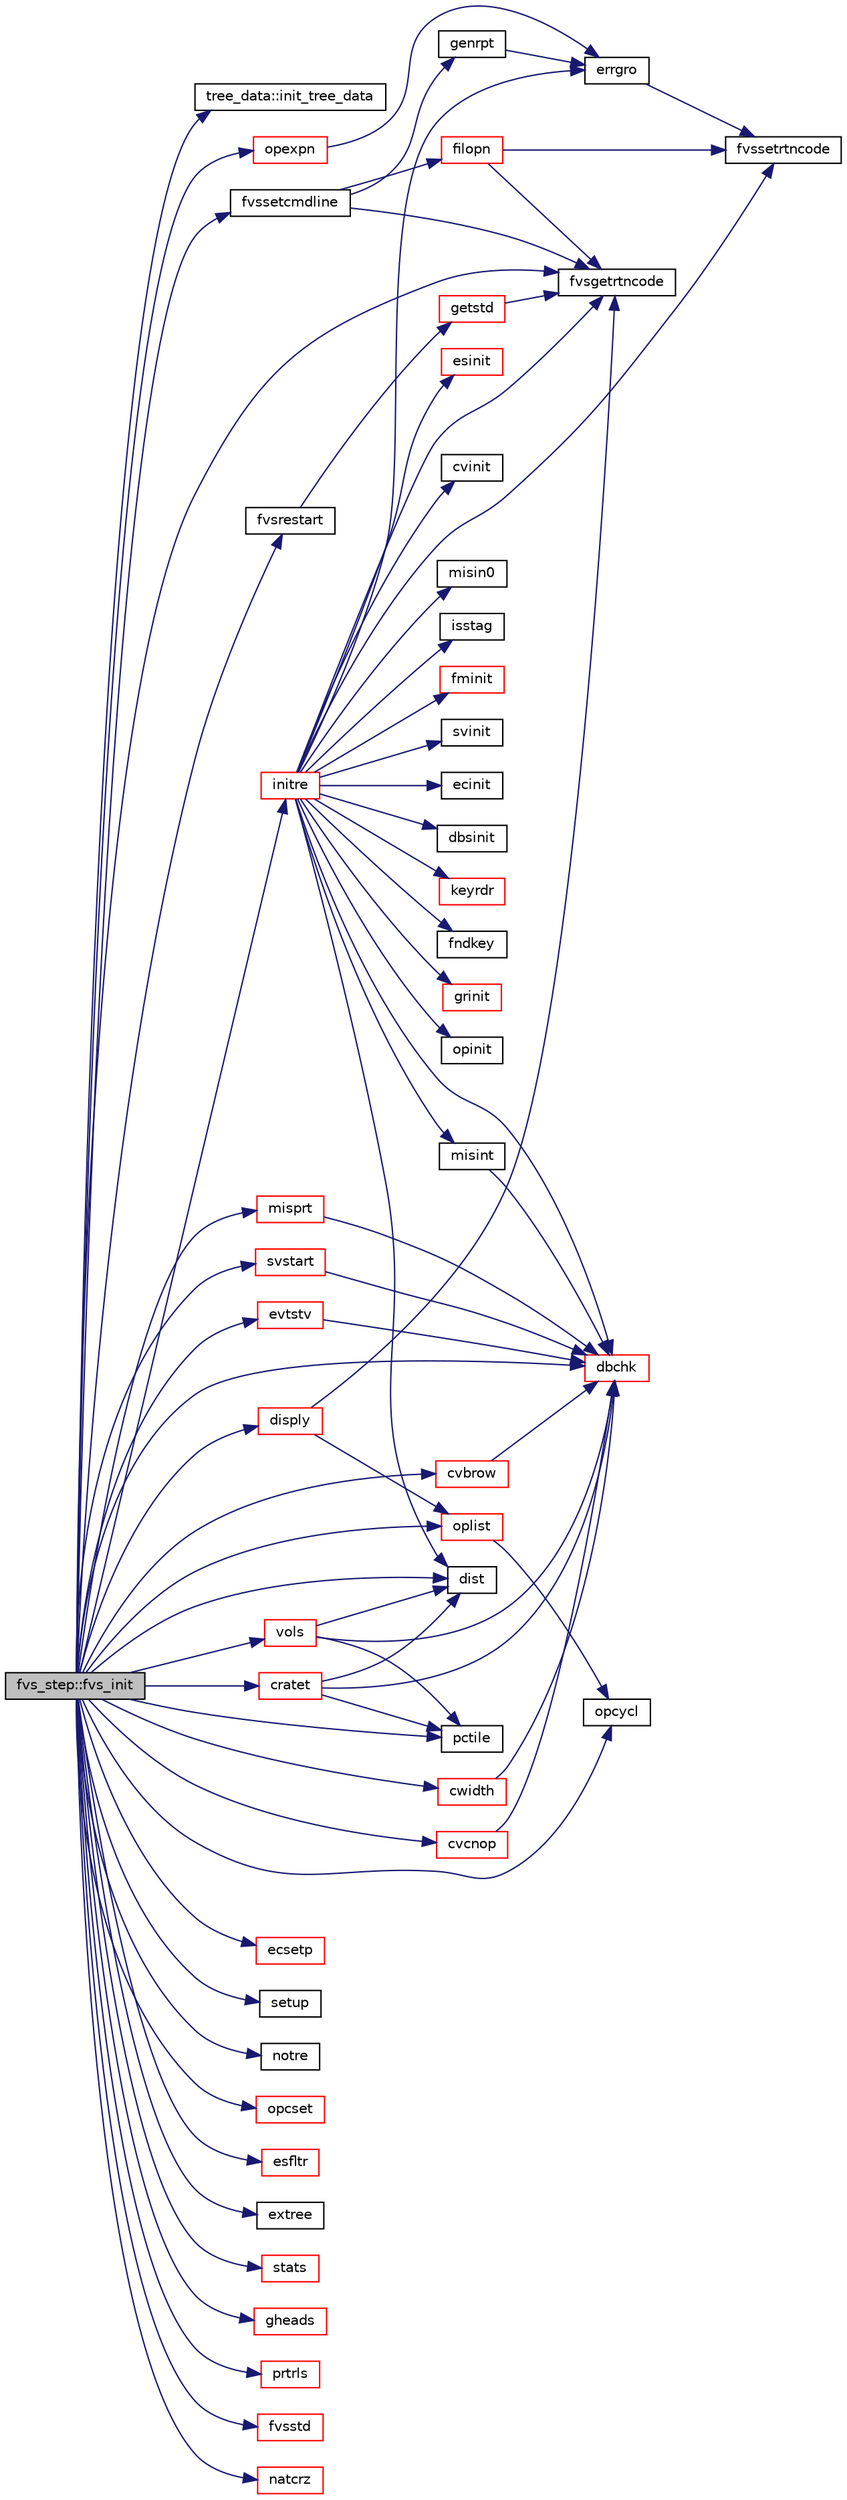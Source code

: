 digraph "fvs_step::fvs_init"
{
  edge [fontname="Helvetica",fontsize="10",labelfontname="Helvetica",labelfontsize="10"];
  node [fontname="Helvetica",fontsize="10",shape=record];
  rankdir="LR";
  Node1 [label="fvs_step::fvs_init",height=0.2,width=0.4,color="black", fillcolor="grey75", style="filled", fontcolor="black"];
  Node1 -> Node2 [color="midnightblue",fontsize="10",style="solid",fontname="Helvetica"];
  Node2 [label="tree_data::init_tree_data",height=0.2,width=0.4,color="black", fillcolor="white", style="filled",URL="$namespacetree__data.html#ad129e1e6e6030ad9a6a40b87143b0ba8"];
  Node1 -> Node3 [color="midnightblue",fontsize="10",style="solid",fontname="Helvetica"];
  Node3 [label="fvssetcmdline",height=0.2,width=0.4,color="black", fillcolor="white", style="filled",URL="$cmdline_8f.html#a93fa3816263174551e4429ac1e4a57dc"];
  Node3 -> Node4 [color="midnightblue",fontsize="10",style="solid",fontname="Helvetica"];
  Node4 [label="genrpt",height=0.2,width=0.4,color="black", fillcolor="white", style="filled",URL="$genrpt_8f.html#a069559599df421694b80811b7211fd3e"];
  Node4 -> Node5 [color="midnightblue",fontsize="10",style="solid",fontname="Helvetica"];
  Node5 [label="errgro",height=0.2,width=0.4,color="black", fillcolor="white", style="filled",URL="$errgro_8f.html#a638bc8982f252f2894cb512c31d9890a"];
  Node5 -> Node6 [color="midnightblue",fontsize="10",style="solid",fontname="Helvetica"];
  Node6 [label="fvssetrtncode",height=0.2,width=0.4,color="black", fillcolor="white", style="filled",URL="$cmdline_8f.html#a079170808ee3336a99645e9e57dfe5a9"];
  Node3 -> Node7 [color="midnightblue",fontsize="10",style="solid",fontname="Helvetica"];
  Node7 [label="filopn",height=0.2,width=0.4,color="red", fillcolor="white", style="filled",URL="$filopn_8f.html#a7e662e1fa21dd05b8dbb9e7e93333dd3"];
  Node7 -> Node6 [color="midnightblue",fontsize="10",style="solid",fontname="Helvetica"];
  Node7 -> Node8 [color="midnightblue",fontsize="10",style="solid",fontname="Helvetica"];
  Node8 [label="fvsgetrtncode",height=0.2,width=0.4,color="black", fillcolor="white", style="filled",URL="$cmdline_8f.html#a0772cb6ab1daa15981fb8fcb46971c27"];
  Node3 -> Node8 [color="midnightblue",fontsize="10",style="solid",fontname="Helvetica"];
  Node1 -> Node8 [color="midnightblue",fontsize="10",style="solid",fontname="Helvetica"];
  Node1 -> Node9 [color="midnightblue",fontsize="10",style="solid",fontname="Helvetica"];
  Node9 [label="fvsrestart",height=0.2,width=0.4,color="black", fillcolor="white", style="filled",URL="$cmdline_8f.html#af40f454bb5864c3c4d4b9cf0a62ca33b"];
  Node9 -> Node10 [color="midnightblue",fontsize="10",style="solid",fontname="Helvetica"];
  Node10 [label="getstd",height=0.2,width=0.4,color="red", fillcolor="white", style="filled",URL="$getstd_8f.html#adf56620978d58e2f9fca8c8dbef438b0"];
  Node10 -> Node8 [color="midnightblue",fontsize="10",style="solid",fontname="Helvetica"];
  Node1 -> Node11 [color="midnightblue",fontsize="10",style="solid",fontname="Helvetica"];
  Node11 [label="initre",height=0.2,width=0.4,color="red", fillcolor="white", style="filled",URL="$initre_8f.html#aa206ccc98f975010166e63c62da81456"];
  Node11 -> Node8 [color="midnightblue",fontsize="10",style="solid",fontname="Helvetica"];
  Node11 -> Node12 [color="midnightblue",fontsize="10",style="solid",fontname="Helvetica"];
  Node12 [label="keyrdr",height=0.2,width=0.4,color="red", fillcolor="white", style="filled",URL="$keyrdr_8f.html#a39433b0291ac515848778ce68d62101b"];
  Node11 -> Node6 [color="midnightblue",fontsize="10",style="solid",fontname="Helvetica"];
  Node11 -> Node5 [color="midnightblue",fontsize="10",style="solid",fontname="Helvetica"];
  Node11 -> Node13 [color="midnightblue",fontsize="10",style="solid",fontname="Helvetica"];
  Node13 [label="fndkey",height=0.2,width=0.4,color="black", fillcolor="white", style="filled",URL="$fndkey_8f.html#a643ffbef08c605bdf298b91a0f8dc232"];
  Node11 -> Node14 [color="midnightblue",fontsize="10",style="solid",fontname="Helvetica"];
  Node14 [label="grinit",height=0.2,width=0.4,color="red", fillcolor="white", style="filled",URL="$grinit_8f.html#acc9ef2208610e6f38b4db18bbc0ff100"];
  Node11 -> Node15 [color="midnightblue",fontsize="10",style="solid",fontname="Helvetica"];
  Node15 [label="opinit",height=0.2,width=0.4,color="black", fillcolor="white", style="filled",URL="$opinit_8f.html#a5fa7d108c320dee9eef68a97f2bf2f7a"];
  Node11 -> Node16 [color="midnightblue",fontsize="10",style="solid",fontname="Helvetica"];
  Node16 [label="esinit",height=0.2,width=0.4,color="red", fillcolor="white", style="filled",URL="$esinit_8f.html#ae716e4258548b5ab94af23bf5e2c0138"];
  Node11 -> Node17 [color="midnightblue",fontsize="10",style="solid",fontname="Helvetica"];
  Node17 [label="cvinit",height=0.2,width=0.4,color="black", fillcolor="white", style="filled",URL="$cvinit_8f.html#a7e5de02ce2da31a1587e5c747a12d8ef"];
  Node11 -> Node18 [color="midnightblue",fontsize="10",style="solid",fontname="Helvetica"];
  Node18 [label="misin0",height=0.2,width=0.4,color="black", fillcolor="white", style="filled",URL="$misin0_8f.html#a4a9ed61f1d9265210ea9908f94f51c8d"];
  Node11 -> Node19 [color="midnightblue",fontsize="10",style="solid",fontname="Helvetica"];
  Node19 [label="misint",height=0.2,width=0.4,color="black", fillcolor="white", style="filled",URL="$misintpn_8f.html#add28c29fe792597f29909b60e2c4f617"];
  Node19 -> Node20 [color="midnightblue",fontsize="10",style="solid",fontname="Helvetica"];
  Node20 [label="dbchk",height=0.2,width=0.4,color="red", fillcolor="white", style="filled",URL="$dbchk_8f.html#a50e82b8d87ebaeb63d8e1abab05bc20b"];
  Node11 -> Node21 [color="midnightblue",fontsize="10",style="solid",fontname="Helvetica"];
  Node21 [label="isstag",height=0.2,width=0.4,color="black", fillcolor="white", style="filled",URL="$isstag_8f.html#a71fa72a14c86bbcd3ae8c3e9900434a8"];
  Node11 -> Node22 [color="midnightblue",fontsize="10",style="solid",fontname="Helvetica"];
  Node22 [label="fminit",height=0.2,width=0.4,color="red", fillcolor="white", style="filled",URL="$fminit_8f.html#a2ac9650f2ce20b771c87aa8c1fd1bd68"];
  Node11 -> Node23 [color="midnightblue",fontsize="10",style="solid",fontname="Helvetica"];
  Node23 [label="svinit",height=0.2,width=0.4,color="black", fillcolor="white", style="filled",URL="$svinit_8f.html#a514ef5cbea5046ff93d00c91f512c7b6"];
  Node11 -> Node24 [color="midnightblue",fontsize="10",style="solid",fontname="Helvetica"];
  Node24 [label="ecinit",height=0.2,width=0.4,color="black", fillcolor="white", style="filled",URL="$ecinit_8f.html#a4e82e335f8d14e434446dcfa1a7a7a9f"];
  Node11 -> Node25 [color="midnightblue",fontsize="10",style="solid",fontname="Helvetica"];
  Node25 [label="dbsinit",height=0.2,width=0.4,color="black", fillcolor="white", style="filled",URL="$dbsinit_8f.html#a111e8ba7b081ac9d7fec25314fb67c85"];
  Node11 -> Node20 [color="midnightblue",fontsize="10",style="solid",fontname="Helvetica"];
  Node11 -> Node26 [color="midnightblue",fontsize="10",style="solid",fontname="Helvetica"];
  Node26 [label="dist",height=0.2,width=0.4,color="black", fillcolor="white", style="filled",URL="$dist_8f.html#afe8418c76796bf6d8e4a91ec63dd0b85"];
  Node1 -> Node20 [color="midnightblue",fontsize="10",style="solid",fontname="Helvetica"];
  Node1 -> Node27 [color="midnightblue",fontsize="10",style="solid",fontname="Helvetica"];
  Node27 [label="ecsetp",height=0.2,width=0.4,color="red", fillcolor="white", style="filled",URL="$ecsetp_8f.html#aeabf9b84d04e7b9380df9531d6f8b55c"];
  Node1 -> Node28 [color="midnightblue",fontsize="10",style="solid",fontname="Helvetica"];
  Node28 [label="opexpn",height=0.2,width=0.4,color="red", fillcolor="white", style="filled",URL="$opexpn_8f.html#a8b3c016c0a92a5258f80a0ddba54b5e7"];
  Node28 -> Node5 [color="midnightblue",fontsize="10",style="solid",fontname="Helvetica"];
  Node1 -> Node29 [color="midnightblue",fontsize="10",style="solid",fontname="Helvetica"];
  Node29 [label="opcycl",height=0.2,width=0.4,color="black", fillcolor="white", style="filled",URL="$opcycl_8f.html#a16a500b612882c83d9570f3dd7bd8eae"];
  Node1 -> Node30 [color="midnightblue",fontsize="10",style="solid",fontname="Helvetica"];
  Node30 [label="oplist",height=0.2,width=0.4,color="red", fillcolor="white", style="filled",URL="$oplist_8f.html#af03167443672e110124f8cbdc1e2bdd9"];
  Node30 -> Node29 [color="midnightblue",fontsize="10",style="solid",fontname="Helvetica"];
  Node1 -> Node31 [color="midnightblue",fontsize="10",style="solid",fontname="Helvetica"];
  Node31 [label="setup",height=0.2,width=0.4,color="black", fillcolor="white", style="filled",URL="$setup_8f.html#a776bd71acb1bba84c11a03c6e27bd8a9"];
  Node1 -> Node32 [color="midnightblue",fontsize="10",style="solid",fontname="Helvetica"];
  Node32 [label="notre",height=0.2,width=0.4,color="black", fillcolor="white", style="filled",URL="$notre_8f.html#ab75e1dbc7775eb2a62a969260dc96334"];
  Node1 -> Node33 [color="midnightblue",fontsize="10",style="solid",fontname="Helvetica"];
  Node33 [label="opcset",height=0.2,width=0.4,color="red", fillcolor="white", style="filled",URL="$opcset_8f.html#adf8866710db6dbf26e1a8cd03d5399b8"];
  Node1 -> Node34 [color="midnightblue",fontsize="10",style="solid",fontname="Helvetica"];
  Node34 [label="cratet",height=0.2,width=0.4,color="red", fillcolor="white", style="filled",URL="$cratet_8f90.html#ac1eede0daec03075b38e501bbd55098c"];
  Node34 -> Node20 [color="midnightblue",fontsize="10",style="solid",fontname="Helvetica"];
  Node34 -> Node35 [color="midnightblue",fontsize="10",style="solid",fontname="Helvetica"];
  Node35 [label="pctile",height=0.2,width=0.4,color="black", fillcolor="white", style="filled",URL="$pctile_8f.html#a12d7263064b7cef81de7e72852800b83"];
  Node34 -> Node26 [color="midnightblue",fontsize="10",style="solid",fontname="Helvetica"];
  Node1 -> Node36 [color="midnightblue",fontsize="10",style="solid",fontname="Helvetica"];
  Node36 [label="esfltr",height=0.2,width=0.4,color="red", fillcolor="white", style="filled",URL="$esfltr_8f.html#a2129d814780e93e97e1e633651895c9f"];
  Node1 -> Node37 [color="midnightblue",fontsize="10",style="solid",fontname="Helvetica"];
  Node37 [label="cwidth",height=0.2,width=0.4,color="red", fillcolor="white", style="filled",URL="$cwidth_8f.html#a1a32f65f2daba2cdeb93d7f223f2f175"];
  Node37 -> Node20 [color="midnightblue",fontsize="10",style="solid",fontname="Helvetica"];
  Node1 -> Node38 [color="midnightblue",fontsize="10",style="solid",fontname="Helvetica"];
  Node38 [label="vols",height=0.2,width=0.4,color="red", fillcolor="white", style="filled",URL="$vols_8f.html#a9cbf8888d0763b1c8cd5a131581beb99"];
  Node38 -> Node20 [color="midnightblue",fontsize="10",style="solid",fontname="Helvetica"];
  Node38 -> Node35 [color="midnightblue",fontsize="10",style="solid",fontname="Helvetica"];
  Node38 -> Node26 [color="midnightblue",fontsize="10",style="solid",fontname="Helvetica"];
  Node1 -> Node35 [color="midnightblue",fontsize="10",style="solid",fontname="Helvetica"];
  Node1 -> Node26 [color="midnightblue",fontsize="10",style="solid",fontname="Helvetica"];
  Node1 -> Node39 [color="midnightblue",fontsize="10",style="solid",fontname="Helvetica"];
  Node39 [label="extree",height=0.2,width=0.4,color="black", fillcolor="white", style="filled",URL="$extree_8f.html#a859bfec4260dfe838ec9843097a5d450"];
  Node1 -> Node40 [color="midnightblue",fontsize="10",style="solid",fontname="Helvetica"];
  Node40 [label="cvbrow",height=0.2,width=0.4,color="red", fillcolor="white", style="filled",URL="$cvbrow_8f.html#adb060990a196bce1afb48f49ad57a3aa"];
  Node40 -> Node20 [color="midnightblue",fontsize="10",style="solid",fontname="Helvetica"];
  Node1 -> Node41 [color="midnightblue",fontsize="10",style="solid",fontname="Helvetica"];
  Node41 [label="cvcnop",height=0.2,width=0.4,color="red", fillcolor="white", style="filled",URL="$cvcnop_8f.html#aa3f632e38217c5dbccdaa17d591ce32c"];
  Node41 -> Node20 [color="midnightblue",fontsize="10",style="solid",fontname="Helvetica"];
  Node1 -> Node42 [color="midnightblue",fontsize="10",style="solid",fontname="Helvetica"];
  Node42 [label="stats",height=0.2,width=0.4,color="red", fillcolor="white", style="filled",URL="$stats_8f.html#af4b36f65fb4a3e22fbecf9dc5b5b646b"];
  Node1 -> Node43 [color="midnightblue",fontsize="10",style="solid",fontname="Helvetica"];
  Node43 [label="gheads",height=0.2,width=0.4,color="red", fillcolor="white", style="filled",URL="$gheads_8f.html#a7d6a0ee27c8eaf2bbb9b5e1883308c87"];
  Node1 -> Node44 [color="midnightblue",fontsize="10",style="solid",fontname="Helvetica"];
  Node44 [label="disply",height=0.2,width=0.4,color="red", fillcolor="white", style="filled",URL="$disply_8f.html#a40c3d506a5ba7894f7c12ab4cf25b4c2"];
  Node44 -> Node8 [color="midnightblue",fontsize="10",style="solid",fontname="Helvetica"];
  Node44 -> Node30 [color="midnightblue",fontsize="10",style="solid",fontname="Helvetica"];
  Node1 -> Node45 [color="midnightblue",fontsize="10",style="solid",fontname="Helvetica"];
  Node45 [label="misprt",height=0.2,width=0.4,color="red", fillcolor="white", style="filled",URL="$misprt_8f.html#a4cbc1726f003f75950cf386f958ec66e"];
  Node45 -> Node20 [color="midnightblue",fontsize="10",style="solid",fontname="Helvetica"];
  Node1 -> Node46 [color="midnightblue",fontsize="10",style="solid",fontname="Helvetica"];
  Node46 [label="prtrls",height=0.2,width=0.4,color="red", fillcolor="white", style="filled",URL="$prtrls_8f90.html#a0e02604dd6efe62cc71351134db26938"];
  Node1 -> Node47 [color="midnightblue",fontsize="10",style="solid",fontname="Helvetica"];
  Node47 [label="svstart",height=0.2,width=0.4,color="red", fillcolor="white", style="filled",URL="$svstart_8f.html#a910ef4cf3d238a4a476d6017a668daf9"];
  Node47 -> Node20 [color="midnightblue",fontsize="10",style="solid",fontname="Helvetica"];
  Node1 -> Node48 [color="midnightblue",fontsize="10",style="solid",fontname="Helvetica"];
  Node48 [label="fvsstd",height=0.2,width=0.4,color="red", fillcolor="white", style="filled",URL="$fvsstd_8f.html#af967665a4131f92fe0ea151a80ae000c"];
  Node1 -> Node49 [color="midnightblue",fontsize="10",style="solid",fontname="Helvetica"];
  Node49 [label="natcrz",height=0.2,width=0.4,color="red", fillcolor="white", style="filled",URL="$natcrz_8f.html#ab060aabf4cca6016035e11c52e5a0095"];
  Node1 -> Node50 [color="midnightblue",fontsize="10",style="solid",fontname="Helvetica"];
  Node50 [label="evtstv",height=0.2,width=0.4,color="red", fillcolor="white", style="filled",URL="$evtstv_8f.html#a3fd30ce7af0aa15ef35a628a474970cf"];
  Node50 -> Node20 [color="midnightblue",fontsize="10",style="solid",fontname="Helvetica"];
}
